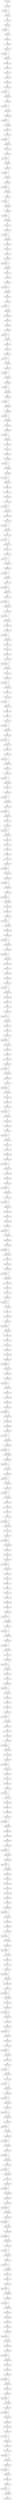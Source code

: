 digraph G {
test106_0->test106_1;
test106_1->test106_2;
test106_1->test106_3;
test106_2->test106_3;
test106_3->test106_4;
test106_4->test106_5;
test106_5->test106_6;
test106_5->test106_7;
test106_6->test106_7;
test106_7->test106_8;
test106_8->test106_9;
test106_9->test106_10;
test106_10->test106_11;
test106_10->test106_12;
test106_11->test106_12;
test106_12->test106_13;
test106_13->test106_14;
test106_14->test106_15;
test106_15->test106_16;
test106_16->test106_17;
test106_17->test106_18;
test106_18->test106_19;
test106_18->test106_20;
test106_19->test106_20;
test106_20->test106_21;
test106_21->test106_22;
test106_21->test106_23;
test106_22->test106_23;
test106_23->test106_24;
test106_24->test106_25;
test106_24->test106_26;
test106_25->test106_26;
test106_26->test106_27;
test106_27->test106_28;
test106_28->test106_29;
test106_28->test106_30;
test106_29->test106_30;
test106_30->test106_31;
test106_31->test106_32;
test106_32->test106_33;
test106_32->test106_34;
test106_33->test106_34;
test106_34->test106_35;
test106_35->test106_36;
test106_35->test106_37;
test106_36->test106_37;
test106_37->test106_38;
test106_38->test106_39;
test106_38->test106_40;
test106_39->test106_40;
test106_40->test106_41;
test106_41->test106_42;
test106_41->test106_43;
test106_42->test106_43;
test106_43->test106_44;
test106_44->test106_45;
test106_44->test106_46;
test106_45->test106_46;
test106_46->test106_47;
test106_47->test106_48;
test106_48->test106_49;
test106_48->test106_50;
test106_49->test106_50;
test106_50->test106_51;
test106_51->test106_52;
test106_52->test106_53;
test106_53->test106_54;
test106_54->test106_55;
test106_54->test106_56;
test106_55->test106_56;
test106_56->test106_57;
test106_57->test106_58;
test106_58->test106_59;
test106_59->test106_60;
test106_59->test106_61;
test106_60->test106_61;
test106_61->test106_62;
test106_62->test106_63;
test106_63->test106_64;
test106_63->test106_65;
test106_64->test106_65;
test106_65->test106_66;
test106_66->test106_67;
test106_67->test106_68;
test106_68->test106_69;
test106_69->test106_70;
test106_69->test106_71;
test106_70->test106_71;
test106_71->test106_72;
test106_72->test106_73;
test106_73->test106_74;
test106_74->test106_75;
test106_74->test106_76;
test106_75->test106_76;
test106_76->test106_77;
test106_77->test106_78;
test106_77->test106_79;
test106_78->test106_79;
test106_79->test106_80;
test106_80->test106_81;
test106_80->test106_82;
test106_81->test106_82;
test106_82->test106_83;
test106_83->test106_84;
test106_83->test106_85;
test106_84->test106_85;
test106_85->test106_86;
test106_86->test106_87;
test106_86->test106_88;
test106_87->test106_88;
test106_88->test106_89;
test106_89->test106_90;
test106_90->test106_91;
test106_90->test106_92;
test106_91->test106_92;
test106_92->test106_93;
test106_93->test106_94;
test106_94->test106_95;
test106_95->test106_96;
test106_96->test106_97;
test106_96->test106_98;
test106_97->test106_98;
test106_98->test106_99;
test106_99->test106_100;
test106_99->test106_101;
test106_100->test106_101;
test106_101->test106_102;
test106_102->test106_103;
test106_103->test106_104;
test106_104->test106_105;
test106_105->test106_106;
test106_105->test106_107;
test106_106->test106_107;
test106_107->test106_108;
test106_108->test106_109;
test106_109->test106_110;
test106_109->test106_111;
test106_110->test106_111;
test106_111->test106_112;
test106_112->test106_113;
test106_112->test106_114;
test106_113->test106_114;
test106_114->test106_115;
test106_115->test106_116;
test106_116->test106_117;
test106_116->test106_118;
test106_117->test106_118;
test106_118->test106_119;
test106_119->test106_120;
test106_119->test106_121;
test106_120->test106_121;
test106_121->test106_122;
test106_122->test106_123;
test106_122->test106_124;
test106_123->test106_124;
test106_124->test106_125;
test106_125->test106_126;
test106_125->test106_127;
test106_126->test106_127;
test106_127->test106_128;
test106_128->test106_129;
test106_128->test106_130;
test106_129->test106_130;
test106_130->test106_131;
test106_131->test106_132;
test106_132->test106_133;
test106_132->test106_134;
test106_133->test106_134;
test106_134->test106_135;
test106_135->test106_136;
test106_136->test106_137;
test106_137->test106_138;
test106_138->test106_139;
test106_138->test106_140;
test106_139->test106_140;
test106_140->test106_141;
test106_141->test106_142;
test106_142->test106_143;
test106_142->test106_144;
test106_143->test106_144;
test106_144->test106_145;
test106_145->test106_146;
test106_146->test106_147;
test106_146->test106_148;
test106_147->test106_148;
test106_148->test106_149;
test106_149->test106_150;
test106_150->test106_151;
test106_151->test106_152;
test106_151->test106_153;
test106_152->test106_153;
test106_153->test106_154;
test106_154->test106_155;
test106_154->test106_156;
test106_155->test106_156;
test106_156->test106_157;
test106_157->test106_158;
test106_158->test106_159;
test106_158->test106_160;
test106_159->test106_160;
test106_160->test106_161;
test106_161->test106_162;
test106_162->test106_163;
test106_162->test106_164;
test106_163->test106_164;
test106_164->test106_165;
test106_165->test106_166;
test106_166->test106_167;
test106_166->test106_168;
test106_167->test106_168;
test106_168->test106_169;
test106_169->test106_170;
test106_169->test106_171;
test106_170->test106_171;
test106_171->test106_172;
test106_172->test106_173;
test106_173->test106_174;
test106_173->test106_175;
test106_174->test106_175;
test106_175->test106_176;
test106_176->test106_177;
test106_177->test106_178;
test106_178->test106_179;
test106_179->test106_180;
test106_180->test106_181;
test106_181->test106_182;
test106_181->test106_183;
test106_182->test106_183;
test106_183->test106_184;
test106_184->test106_185;
test106_184->test106_186;
test106_185->test106_186;
test106_186->test106_187;
test106_187->test106_188;
test106_187->test106_189;
test106_188->test106_189;
test106_189->test106_190;
test106_190->test106_191;
test106_191->test106_192;
test106_192->test106_193;
test106_192->test106_194;
test106_193->test106_194;
test106_194->test106_195;
test106_195->test106_196;
test106_196->test106_197;
test106_196->test106_198;
test106_197->test106_198;
test106_198->test106_199;
test106_199->test106_200;
test106_199->test106_201;
test106_200->test106_201;
test106_201->test106_202;
test106_202->test106_203;
test106_203->test106_204;
test106_204->test106_205;
test106_205->test106_206;
test106_206->test106_207;
test106_206->test106_208;
test106_207->test106_208;
test106_208->test106_209;
test106_209->test106_210;
test106_210->test106_211;
test106_211->test106_212;
test106_212->test106_213;
test106_212->test106_214;
test106_213->test106_214;
test106_214->test106_215;
test106_215->test106_216;
test106_216->test106_217;
test106_217->test106_218;
test106_217->test106_219;
test106_218->test106_219;
test106_219->test106_220;
test106_220->test106_221;
test106_221->test106_222;
test106_222->test106_223;
test106_223->test106_224;
test106_223->test106_225;
test106_224->test106_225;
test106_225->test106_226;
test106_226->test106_227;
test106_227->test106_228;
test106_227->test106_229;
test106_228->test106_229;
test106_229->test106_230;
test106_230->test106_231;
test106_231->test106_232;
test106_232->test106_233;
test106_232->test106_234;
test106_233->test106_234;
test106_234->test106_235;
test106_235->test106_236;
test106_236->test106_237;
test106_237->test106_238;
test106_237->test106_239;
test106_238->test106_239;
test106_239->test106_240;
test106_240->test106_241;
test106_241->test106_242;
test106_242->test106_243;
test106_243->test106_244;
test106_243->test106_245;
test106_244->test106_245;
test106_245->test106_246;
test106_246->test106_247;
test106_247->test106_248;
test106_248->test106_249;
test106_248->test106_250;
test106_249->test106_250;
test106_250->test106_251;
test106_251->test106_252;
test106_251->test106_253;
test106_252->test106_253;
test106_253->test106_254;
test106_254->test106_255;
test106_255->test106_256;
test106_256->test106_257;
test106_257->test106_258;
test106_257->test106_259;
test106_258->test106_259;
test106_259->test106_260;
test106_260->test106_261;
test106_261->test106_262;
test106_261->test106_263;
test106_262->test106_263;
test106_263->test106_264;
test106_264->test106_265;
test106_265->test106_266;
test106_266->test106_267;
test106_266->test106_268;
test106_267->test106_268;
test106_268->test106_269;
test106_269->test106_270;
test106_270->test106_271;
test106_271->test106_272;
test106_272->test106_273;
test106_272->test106_274;
test106_273->test106_274;
test106_274->test106_275;
test106_275->test106_276;
test106_276->test106_277;
test106_277->test106_278;
test106_277->test106_279;
test106_278->test106_279;
test106_279->test106_280;
test106_280->test106_281;
test106_281->test106_282;
test106_282->test106_283;
test106_283->test106_284;
test106_284->test106_285;
test106_285->test106_286;
test106_285->test106_287;
test106_286->test106_287;
test106_287->test106_288;
test106_288->test106_289;
test106_289->test106_290;
test106_289->test106_291;
test106_290->test106_291;
test106_291->test106_292;
test106_292->test106_293;
test106_293->test106_294;
test106_294->test106_295;
test106_295->test106_296;
test106_295->test106_297;
test106_296->test106_297;
test106_297->test106_298;
test106_298->test106_299;
test106_299->test106_300;
test106_300->test106_301;
test106_300->test106_302;
test106_301->test106_302;
test106_302->test106_303;
test106_303->test106_304;
test106_303->test106_305;
test106_304->test106_305;
test106_305->test106_306;
test106_306->test106_307;
test106_306->test106_308;
test106_307->test106_308;
test106_308->test106_309;
test106_309->test106_310;
test106_309->test106_311;
test106_310->test106_311;
test106_311->test106_312;
test106_312->test106_313;
test106_312->test106_314;
test106_313->test106_314;
test106_314->test106_315;
test106_315->test106_316;
test106_316->test106_317;
test106_317->test106_318;
test106_318->test106_319;
test106_318->test106_320;
test106_319->test106_320;
test106_320->test106_321;
test106_321->test106_322;
test106_322->test106_323;
test106_322->test106_324;
test106_323->test106_324;
test106_324->test106_325;
test106_325->test106_326;
test106_326->test106_327;
test106_327->test106_328;
test106_327->test106_329;
test106_328->test106_329;
test106_329->test106_330;
test106_330->test106_331;
test106_331->test106_332;
test106_332->test106_333;
test106_333->test106_334;
test106_334->test106_335;
test106_335->test106_336;
test106_336->test106_337;
test106_337->test106_338;
test106_338->test106_339;
test106_338->test106_340;
test106_339->test106_340;
test106_340->test106_341;
test106_341->test106_342;
test106_341->test106_343;
test106_342->test106_343;
test106_343->test106_344;
test106_344->test106_345;
test106_344->test106_346;
test106_345->test106_346;
test106_346->test106_347;
test106_347->test106_348;
test106_348->test106_349;
test106_348->test106_350;
test106_349->test106_350;
test106_350->test106_351;
test106_351->test106_352;
test106_352->test106_353;
test106_353->test106_354;
test106_353->test106_355;
test106_354->test106_355;
test106_355->test106_356;
test106_356->test106_357;
test106_357->test106_358;
test106_358->test106_359;
test106_359->test106_360;
test106_359->test106_361;
test106_360->test106_361;
test106_361->test106_362;
test106_362->test106_363;
test106_363->test106_364;
test106_364->test106_365;
test106_365->test106_366;
test106_365->test106_367;
test106_366->test106_367;
test106_367->test106_368;
test106_368->test106_369;
test106_369->test106_370;
test106_369->test106_371;
test106_370->test106_371;
test106_371->test106_372;
test106_372->test106_373;
test106_373->test106_374;
test106_374->test106_375;
test106_375->test106_376;
test106_375->test106_377;
test106_376->test106_377;
test106_377->test106_378;
test106_378->test106_379;
test106_379->test106_380;
test106_380->test106_381;
test106_381->test106_382;
test106_381->test106_383;
test106_382->test106_383;
test106_383->test106_384;
test106_384->test106_385;
test106_385->test106_386;
test106_386->test106_387;
test106_387->test106_388;
test106_387->test106_389;
test106_388->test106_389;
test106_389->test106_390;
test106_390->test106_391;
test106_390->test106_392;
test106_391->test106_392;
test106_392->test106_393;
test106_393->test106_394;
test106_394->test106_395;
test106_395->test106_396;
test106_396->test106_397;
test106_397->test106_398;
test106_398->test106_399;
test106_399->test106_400;
test106_400->test106_401;
test106_400->test106_402;
test106_401->test106_402;
test106_402->test106_403;
test106_403->test106_404;
test106_404->test106_405;
test106_405->test106_406;
test106_405->test106_407;
test106_406->test106_407;
test106_407->test106_408;
test106_408->test106_409;
test106_408->test106_410;
test106_409->test106_410;
test106_410->test106_411;
test106_411->test106_412;
test106_412->test106_413;
test106_413->test106_414;
test106_413->test106_415;
test106_414->test106_415;
test106_415->test106_416;
test106_416->test106_417;
test106_417->test106_418;
test106_417->test106_419;
test106_418->test106_419;
test106_419->test106_420;
test106_420->test106_421;
test106_421->test106_422;
test106_421->test106_423;
test106_422->test106_423;
test106_423->test106_424;
test106_424->test106_425;
test106_425->test106_426;
test106_425->test106_427;
test106_426->test106_427;
test106_427->test106_428;
test106_428->test106_429;
test106_429->test106_430;
test106_429->test106_431;
test106_430->test106_431;
test106_431->test106_432;
test106_432->test106_433;
test106_433->test106_434;
test106_433->test106_435;
test106_434->test106_435;
test106_435->test106_436;
test106_436->test106_437;
test106_436->test106_438;
test106_437->test106_438;
test106_438->test106_439;
test106_439->test106_440;
test106_439->test106_441;
test106_440->test106_441;
test106_441->test106_442;
test106_442->test106_443;
test106_442->test106_444;
test106_443->test106_444;
test106_444->test106_445;
test106_445->test106_446;
test106_445->test106_447;
test106_446->test106_447;
test106_447->test106_448;
test106_448->test106_449;
test106_448->test106_450;
test106_449->test106_450;
test106_450->test106_451;
test106_451->test106_452;
test106_451->test106_453;
test106_452->test106_453;
test106_453->test106_454;
test106_454->test106_455;
test106_454->test106_456;
test106_455->test106_456;
test106_456->test106_457;
test106_457->test106_458;
test106_458->test106_459;
test106_458->test106_460;
test106_459->test106_460;
test106_460->test106_461;
test106_461->test106_462;
test106_462->test106_463;
test106_462->test106_464;
test106_463->test106_464;
test106_464->test106_465;
test106_465->test106_466;
test106_465->test106_467;
test106_466->test106_467;
test106_467->test106_468;
test106_468->test106_469;
test106_468->test106_470;
test106_469->test106_470;
test106_470->test106_471;
test106_471->test106_472;
test106_471->test106_473;
test106_472->test106_473;
test106_473->test106_474;
test106_474->test106_475;
test106_474->test106_476;
test106_475->test106_476;
test106_476->test106_477;
test106_477->test106_478;
test106_478->test106_479;
test106_479->test106_480;
test106_479->test106_481;
test106_480->test106_481;
test106_481->test106_482;
test106_482->test106_483;
test106_482->test106_484;
test106_483->test106_484;
test106_484->test106_485;
test106_485->test106_486;
test106_486->test106_487;
test106_487->test106_488;
test106_488->test106_489;
test106_489->test106_490;
test106_489->test106_491;
test106_490->test106_491;
test106_491->test106_492;
test106_492->test106_493;
test106_493->test106_494;
test106_493->test106_495;
test106_494->test106_495;
test106_495->test106_496;
test106_496->test106_497;
test106_497->test106_498;
test106_498->test106_499;
test106_498->test106_500;
test106_499->test106_500;
test106_500->test106_501;
test106_501->test106_502;
test106_502->test106_503;
test106_502->test106_504;
test106_503->test106_504;
test106_504->test106_505;
test106_505->test106_506;
test106_505->test106_507;
test106_506->test106_507;
test106_507->test106_508;
test106_508->test106_509;
test106_509->test106_510;
test106_510->test106_511;
test106_510->test106_512;
test106_511->test106_512;
test106_512->test106_513;
test106_513->test106_514;
test106_514->test106_515;
test106_514->test106_516;
test106_515->test106_516;
test106_516->test106_517;
test106_517->test106_518;
test106_517->test106_519;
test106_518->test106_519;
test106_519->test106_520;
test106_520->test106_521;
test106_521->test106_522;
test106_521->test106_523;
test106_522->test106_523;
test106_523->test106_524;

}
